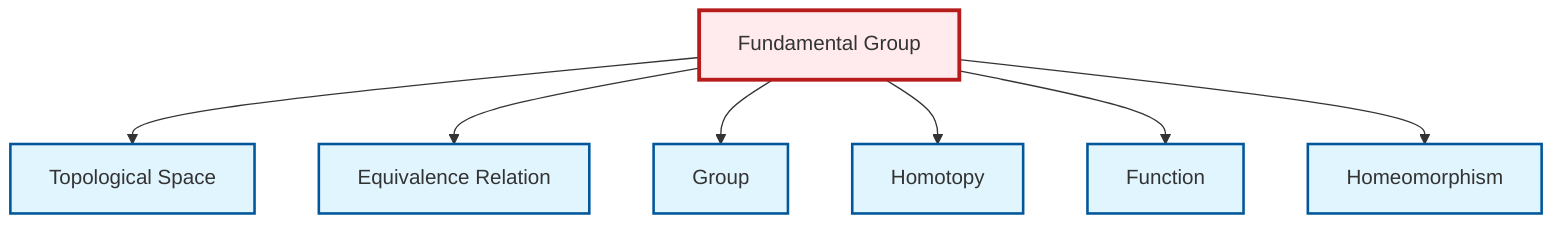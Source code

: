 graph TD
    classDef definition fill:#e1f5fe,stroke:#01579b,stroke-width:2px
    classDef theorem fill:#f3e5f5,stroke:#4a148c,stroke-width:2px
    classDef axiom fill:#fff3e0,stroke:#e65100,stroke-width:2px
    classDef example fill:#e8f5e9,stroke:#1b5e20,stroke-width:2px
    classDef current fill:#ffebee,stroke:#b71c1c,stroke-width:3px
    def-function["Function"]:::definition
    def-homeomorphism["Homeomorphism"]:::definition
    def-group["Group"]:::definition
    def-equivalence-relation["Equivalence Relation"]:::definition
    def-fundamental-group["Fundamental Group"]:::definition
    def-homotopy["Homotopy"]:::definition
    def-topological-space["Topological Space"]:::definition
    def-fundamental-group --> def-topological-space
    def-fundamental-group --> def-equivalence-relation
    def-fundamental-group --> def-group
    def-fundamental-group --> def-homotopy
    def-fundamental-group --> def-function
    def-fundamental-group --> def-homeomorphism
    class def-fundamental-group current
